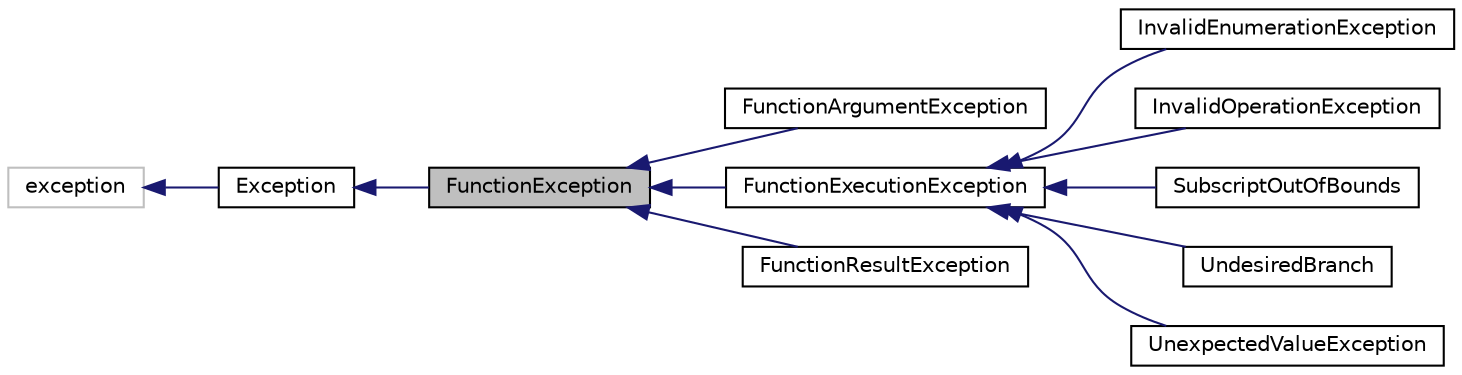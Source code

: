 digraph "FunctionException"
{
  edge [fontname="Helvetica",fontsize="10",labelfontname="Helvetica",labelfontsize="10"];
  node [fontname="Helvetica",fontsize="10",shape=record];
  rankdir="LR";
  Node1 [label="FunctionException",height=0.2,width=0.4,color="black", fillcolor="grey75", style="filled", fontcolor="black"];
  Node2 -> Node1 [dir="back",color="midnightblue",fontsize="10",style="solid",fontname="Helvetica"];
  Node2 [label="Exception",height=0.2,width=0.4,color="black", fillcolor="white", style="filled",URL="$class_exception.html"];
  Node3 -> Node2 [dir="back",color="midnightblue",fontsize="10",style="solid",fontname="Helvetica"];
  Node3 [label="exception",height=0.2,width=0.4,color="grey75", fillcolor="white", style="filled"];
  Node1 -> Node4 [dir="back",color="midnightblue",fontsize="10",style="solid",fontname="Helvetica"];
  Node4 [label="FunctionArgumentException",height=0.2,width=0.4,color="black", fillcolor="white", style="filled",URL="$class_function_argument_exception.html",tooltip="函数的输入参数为非法 "];
  Node1 -> Node5 [dir="back",color="midnightblue",fontsize="10",style="solid",fontname="Helvetica"];
  Node5 [label="FunctionExecutionException",height=0.2,width=0.4,color="black", fillcolor="white", style="filled",URL="$class_function_execution_exception.html",tooltip="函数执行过程的异常 "];
  Node5 -> Node6 [dir="back",color="midnightblue",fontsize="10",style="solid",fontname="Helvetica"];
  Node6 [label="InvalidEnumerationException",height=0.2,width=0.4,color="black", fillcolor="white", style="filled",URL="$class_invalid_enumeration_exception.html",tooltip="switch case里的枚举值是无效的 "];
  Node5 -> Node7 [dir="back",color="midnightblue",fontsize="10",style="solid",fontname="Helvetica"];
  Node7 [label="InvalidOperationException",height=0.2,width=0.4,color="black", fillcolor="white", style="filled",URL="$class_invalid_operation_exception.html",tooltip="无效操作 "];
  Node5 -> Node8 [dir="back",color="midnightblue",fontsize="10",style="solid",fontname="Helvetica"];
  Node8 [label="SubscriptOutOfBounds",height=0.2,width=0.4,color="black", fillcolor="white", style="filled",URL="$class_subscript_out_of_bounds.html"];
  Node5 -> Node9 [dir="back",color="midnightblue",fontsize="10",style="solid",fontname="Helvetica"];
  Node9 [label="UndesiredBranch",height=0.2,width=0.4,color="black", fillcolor="white", style="filled",URL="$class_undesired_branch.html",tooltip="进入不该进入的条件分支 "];
  Node5 -> Node10 [dir="back",color="midnightblue",fontsize="10",style="solid",fontname="Helvetica"];
  Node10 [label="UnexpectedValueException",height=0.2,width=0.4,color="black", fillcolor="white", style="filled",URL="$class_unexpected_value_exception.html",tooltip="非预期值异常 "];
  Node1 -> Node11 [dir="back",color="midnightblue",fontsize="10",style="solid",fontname="Helvetica"];
  Node11 [label="FunctionResultException",height=0.2,width=0.4,color="black", fillcolor="white", style="filled",URL="$class_function_result_exception.html",tooltip="函数结果不是期望值 "];
}
